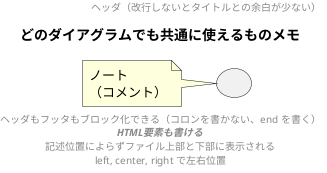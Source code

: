 @startuml

header : ヘッダ（改行しないとタイトルとの余白が少ない）

footer
  ヘッダもフッタもブロック化できる（コロンを書かない、end を書く）
  <b><i>HTML要素も書ける</i></b>
  記述位置によらずファイル上部と下部に表示される
  left, center, right で左右位置
end footer

title : どのダイアグラムでも共通に使えるものメモ

' 1行コメントはシングルクォーテーション

( )
note left : ノート\n（コメント）

/'
ブロックコメント
を書くこともできる。
'/


' ↓改ページ
newpage

center header
別のヘッダ
改行した

end header

title
↑のように header をブロックにして
改行しておくとタイトルとの間に余白が作れる
end title

' ちなみに title ブロックで改行すると文字サイズで行が開く

( )
note right
右にしてブロックにして
改行できる
end note

right footer : 別のフッタ\n（単一行でも改行可）

@enduml